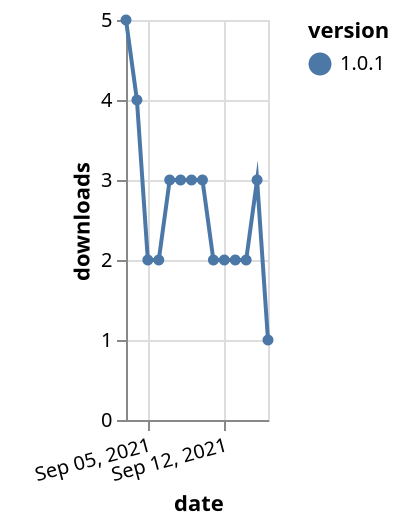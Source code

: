 {"$schema": "https://vega.github.io/schema/vega-lite/v5.json", "description": "A simple bar chart with embedded data.", "data": {"values": [{"date": "2021-09-03", "total": 52, "delta": 5, "version": "1.0.1"}, {"date": "2021-09-04", "total": 56, "delta": 4, "version": "1.0.1"}, {"date": "2021-09-05", "total": 58, "delta": 2, "version": "1.0.1"}, {"date": "2021-09-06", "total": 60, "delta": 2, "version": "1.0.1"}, {"date": "2021-09-07", "total": 63, "delta": 3, "version": "1.0.1"}, {"date": "2021-09-08", "total": 66, "delta": 3, "version": "1.0.1"}, {"date": "2021-09-09", "total": 69, "delta": 3, "version": "1.0.1"}, {"date": "2021-09-10", "total": 72, "delta": 3, "version": "1.0.1"}, {"date": "2021-09-11", "total": 74, "delta": 2, "version": "1.0.1"}, {"date": "2021-09-12", "total": 76, "delta": 2, "version": "1.0.1"}, {"date": "2021-09-13", "total": 78, "delta": 2, "version": "1.0.1"}, {"date": "2021-09-14", "total": 80, "delta": 2, "version": "1.0.1"}, {"date": "2021-09-15", "total": 83, "delta": 3, "version": "1.0.1"}, {"date": "2021-09-16", "total": 84, "delta": 1, "version": "1.0.1"}]}, "width": "container", "mark": {"type": "line", "point": {"filled": true}}, "encoding": {"x": {"field": "date", "type": "temporal", "timeUnit": "yearmonthdate", "title": "date", "axis": {"labelAngle": -15}}, "y": {"field": "delta", "type": "quantitative", "title": "downloads"}, "color": {"field": "version", "type": "nominal"}, "tooltip": {"field": "delta"}}}